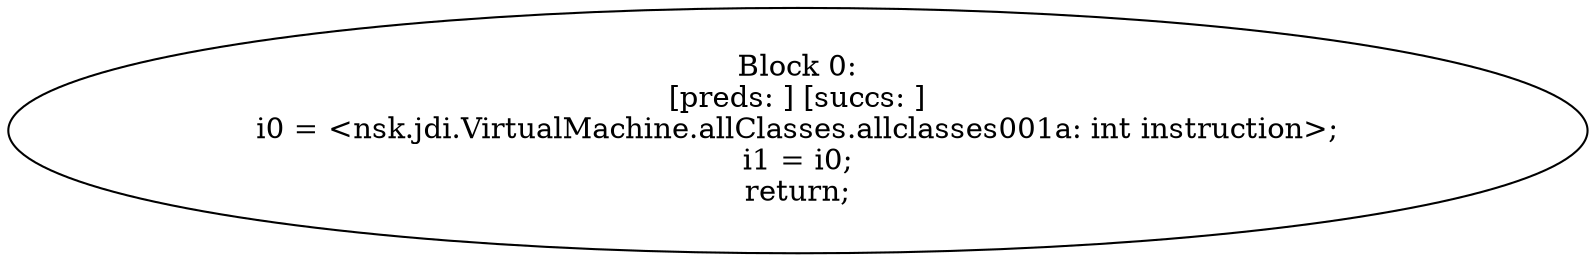 digraph "unitGraph" {
    "Block 0:
[preds: ] [succs: ]
i0 = <nsk.jdi.VirtualMachine.allClasses.allclasses001a: int instruction>;
i1 = i0;
return;
"
}
